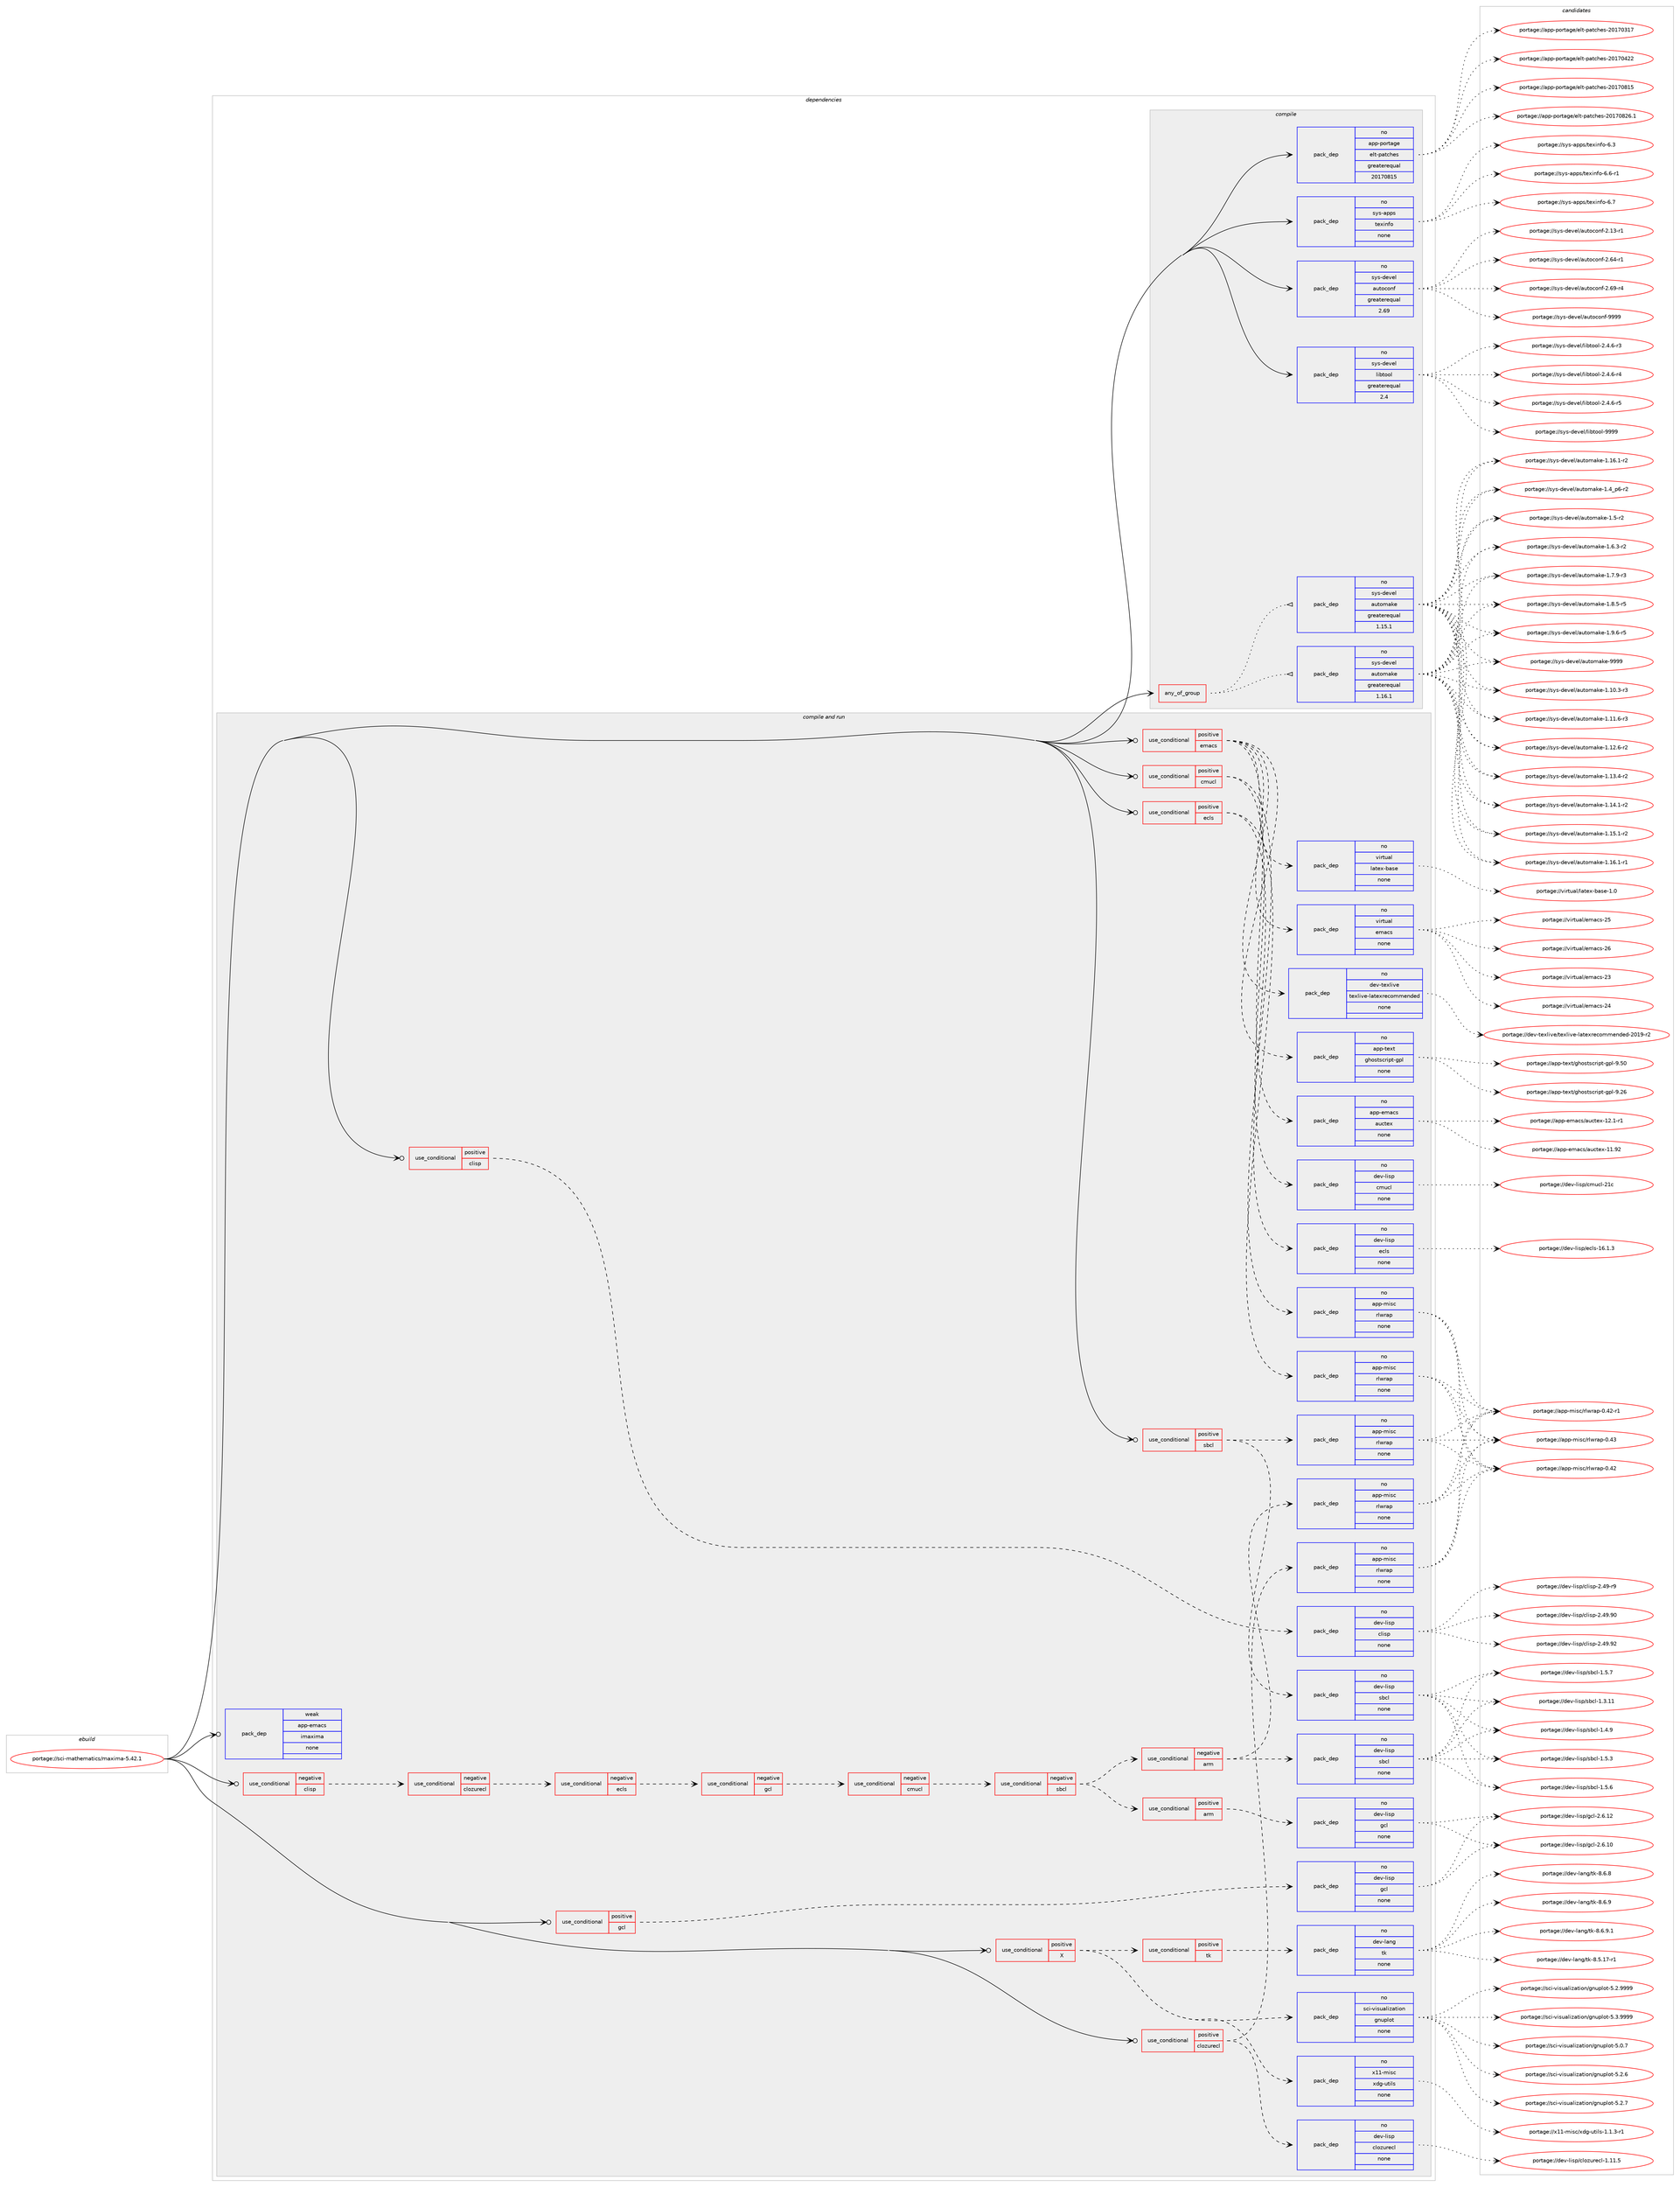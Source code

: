 digraph prolog {

# *************
# Graph options
# *************

newrank=true;
concentrate=true;
compound=true;
graph [rankdir=LR,fontname=Helvetica,fontsize=10,ranksep=1.5];#, ranksep=2.5, nodesep=0.2];
edge  [arrowhead=vee];
node  [fontname=Helvetica,fontsize=10];

# **********
# The ebuild
# **********

subgraph cluster_leftcol {
color=gray;
rank=same;
label=<<i>ebuild</i>>;
id [label="portage://sci-mathematics/maxima-5.42.1", color=red, width=4, href="../sci-mathematics/maxima-5.42.1.svg"];
}

# ****************
# The dependencies
# ****************

subgraph cluster_midcol {
color=gray;
label=<<i>dependencies</i>>;
subgraph cluster_compile {
fillcolor="#eeeeee";
style=filled;
label=<<i>compile</i>>;
subgraph any6502 {
dependency394385 [label=<<TABLE BORDER="0" CELLBORDER="1" CELLSPACING="0" CELLPADDING="4"><TR><TD CELLPADDING="10">any_of_group</TD></TR></TABLE>>, shape=none, color=red];subgraph pack290078 {
dependency394386 [label=<<TABLE BORDER="0" CELLBORDER="1" CELLSPACING="0" CELLPADDING="4" WIDTH="220"><TR><TD ROWSPAN="6" CELLPADDING="30">pack_dep</TD></TR><TR><TD WIDTH="110">no</TD></TR><TR><TD>sys-devel</TD></TR><TR><TD>automake</TD></TR><TR><TD>greaterequal</TD></TR><TR><TD>1.16.1</TD></TR></TABLE>>, shape=none, color=blue];
}
dependency394385:e -> dependency394386:w [weight=20,style="dotted",arrowhead="oinv"];
subgraph pack290079 {
dependency394387 [label=<<TABLE BORDER="0" CELLBORDER="1" CELLSPACING="0" CELLPADDING="4" WIDTH="220"><TR><TD ROWSPAN="6" CELLPADDING="30">pack_dep</TD></TR><TR><TD WIDTH="110">no</TD></TR><TR><TD>sys-devel</TD></TR><TR><TD>automake</TD></TR><TR><TD>greaterequal</TD></TR><TR><TD>1.15.1</TD></TR></TABLE>>, shape=none, color=blue];
}
dependency394385:e -> dependency394387:w [weight=20,style="dotted",arrowhead="oinv"];
}
id:e -> dependency394385:w [weight=20,style="solid",arrowhead="vee"];
subgraph pack290080 {
dependency394388 [label=<<TABLE BORDER="0" CELLBORDER="1" CELLSPACING="0" CELLPADDING="4" WIDTH="220"><TR><TD ROWSPAN="6" CELLPADDING="30">pack_dep</TD></TR><TR><TD WIDTH="110">no</TD></TR><TR><TD>app-portage</TD></TR><TR><TD>elt-patches</TD></TR><TR><TD>greaterequal</TD></TR><TR><TD>20170815</TD></TR></TABLE>>, shape=none, color=blue];
}
id:e -> dependency394388:w [weight=20,style="solid",arrowhead="vee"];
subgraph pack290081 {
dependency394389 [label=<<TABLE BORDER="0" CELLBORDER="1" CELLSPACING="0" CELLPADDING="4" WIDTH="220"><TR><TD ROWSPAN="6" CELLPADDING="30">pack_dep</TD></TR><TR><TD WIDTH="110">no</TD></TR><TR><TD>sys-apps</TD></TR><TR><TD>texinfo</TD></TR><TR><TD>none</TD></TR><TR><TD></TD></TR></TABLE>>, shape=none, color=blue];
}
id:e -> dependency394389:w [weight=20,style="solid",arrowhead="vee"];
subgraph pack290082 {
dependency394390 [label=<<TABLE BORDER="0" CELLBORDER="1" CELLSPACING="0" CELLPADDING="4" WIDTH="220"><TR><TD ROWSPAN="6" CELLPADDING="30">pack_dep</TD></TR><TR><TD WIDTH="110">no</TD></TR><TR><TD>sys-devel</TD></TR><TR><TD>autoconf</TD></TR><TR><TD>greaterequal</TD></TR><TR><TD>2.69</TD></TR></TABLE>>, shape=none, color=blue];
}
id:e -> dependency394390:w [weight=20,style="solid",arrowhead="vee"];
subgraph pack290083 {
dependency394391 [label=<<TABLE BORDER="0" CELLBORDER="1" CELLSPACING="0" CELLPADDING="4" WIDTH="220"><TR><TD ROWSPAN="6" CELLPADDING="30">pack_dep</TD></TR><TR><TD WIDTH="110">no</TD></TR><TR><TD>sys-devel</TD></TR><TR><TD>libtool</TD></TR><TR><TD>greaterequal</TD></TR><TR><TD>2.4</TD></TR></TABLE>>, shape=none, color=blue];
}
id:e -> dependency394391:w [weight=20,style="solid",arrowhead="vee"];
}
subgraph cluster_compileandrun {
fillcolor="#eeeeee";
style=filled;
label=<<i>compile and run</i>>;
subgraph cond97596 {
dependency394392 [label=<<TABLE BORDER="0" CELLBORDER="1" CELLSPACING="0" CELLPADDING="4"><TR><TD ROWSPAN="3" CELLPADDING="10">use_conditional</TD></TR><TR><TD>negative</TD></TR><TR><TD>clisp</TD></TR></TABLE>>, shape=none, color=red];
subgraph cond97597 {
dependency394393 [label=<<TABLE BORDER="0" CELLBORDER="1" CELLSPACING="0" CELLPADDING="4"><TR><TD ROWSPAN="3" CELLPADDING="10">use_conditional</TD></TR><TR><TD>negative</TD></TR><TR><TD>clozurecl</TD></TR></TABLE>>, shape=none, color=red];
subgraph cond97598 {
dependency394394 [label=<<TABLE BORDER="0" CELLBORDER="1" CELLSPACING="0" CELLPADDING="4"><TR><TD ROWSPAN="3" CELLPADDING="10">use_conditional</TD></TR><TR><TD>negative</TD></TR><TR><TD>ecls</TD></TR></TABLE>>, shape=none, color=red];
subgraph cond97599 {
dependency394395 [label=<<TABLE BORDER="0" CELLBORDER="1" CELLSPACING="0" CELLPADDING="4"><TR><TD ROWSPAN="3" CELLPADDING="10">use_conditional</TD></TR><TR><TD>negative</TD></TR><TR><TD>gcl</TD></TR></TABLE>>, shape=none, color=red];
subgraph cond97600 {
dependency394396 [label=<<TABLE BORDER="0" CELLBORDER="1" CELLSPACING="0" CELLPADDING="4"><TR><TD ROWSPAN="3" CELLPADDING="10">use_conditional</TD></TR><TR><TD>negative</TD></TR><TR><TD>cmucl</TD></TR></TABLE>>, shape=none, color=red];
subgraph cond97601 {
dependency394397 [label=<<TABLE BORDER="0" CELLBORDER="1" CELLSPACING="0" CELLPADDING="4"><TR><TD ROWSPAN="3" CELLPADDING="10">use_conditional</TD></TR><TR><TD>negative</TD></TR><TR><TD>sbcl</TD></TR></TABLE>>, shape=none, color=red];
subgraph cond97602 {
dependency394398 [label=<<TABLE BORDER="0" CELLBORDER="1" CELLSPACING="0" CELLPADDING="4"><TR><TD ROWSPAN="3" CELLPADDING="10">use_conditional</TD></TR><TR><TD>positive</TD></TR><TR><TD>arm</TD></TR></TABLE>>, shape=none, color=red];
subgraph pack290084 {
dependency394399 [label=<<TABLE BORDER="0" CELLBORDER="1" CELLSPACING="0" CELLPADDING="4" WIDTH="220"><TR><TD ROWSPAN="6" CELLPADDING="30">pack_dep</TD></TR><TR><TD WIDTH="110">no</TD></TR><TR><TD>dev-lisp</TD></TR><TR><TD>gcl</TD></TR><TR><TD>none</TD></TR><TR><TD></TD></TR></TABLE>>, shape=none, color=blue];
}
dependency394398:e -> dependency394399:w [weight=20,style="dashed",arrowhead="vee"];
}
dependency394397:e -> dependency394398:w [weight=20,style="dashed",arrowhead="vee"];
subgraph cond97603 {
dependency394400 [label=<<TABLE BORDER="0" CELLBORDER="1" CELLSPACING="0" CELLPADDING="4"><TR><TD ROWSPAN="3" CELLPADDING="10">use_conditional</TD></TR><TR><TD>negative</TD></TR><TR><TD>arm</TD></TR></TABLE>>, shape=none, color=red];
subgraph pack290085 {
dependency394401 [label=<<TABLE BORDER="0" CELLBORDER="1" CELLSPACING="0" CELLPADDING="4" WIDTH="220"><TR><TD ROWSPAN="6" CELLPADDING="30">pack_dep</TD></TR><TR><TD WIDTH="110">no</TD></TR><TR><TD>dev-lisp</TD></TR><TR><TD>sbcl</TD></TR><TR><TD>none</TD></TR><TR><TD></TD></TR></TABLE>>, shape=none, color=blue];
}
dependency394400:e -> dependency394401:w [weight=20,style="dashed",arrowhead="vee"];
subgraph pack290086 {
dependency394402 [label=<<TABLE BORDER="0" CELLBORDER="1" CELLSPACING="0" CELLPADDING="4" WIDTH="220"><TR><TD ROWSPAN="6" CELLPADDING="30">pack_dep</TD></TR><TR><TD WIDTH="110">no</TD></TR><TR><TD>app-misc</TD></TR><TR><TD>rlwrap</TD></TR><TR><TD>none</TD></TR><TR><TD></TD></TR></TABLE>>, shape=none, color=blue];
}
dependency394400:e -> dependency394402:w [weight=20,style="dashed",arrowhead="vee"];
}
dependency394397:e -> dependency394400:w [weight=20,style="dashed",arrowhead="vee"];
}
dependency394396:e -> dependency394397:w [weight=20,style="dashed",arrowhead="vee"];
}
dependency394395:e -> dependency394396:w [weight=20,style="dashed",arrowhead="vee"];
}
dependency394394:e -> dependency394395:w [weight=20,style="dashed",arrowhead="vee"];
}
dependency394393:e -> dependency394394:w [weight=20,style="dashed",arrowhead="vee"];
}
dependency394392:e -> dependency394393:w [weight=20,style="dashed",arrowhead="vee"];
}
id:e -> dependency394392:w [weight=20,style="solid",arrowhead="odotvee"];
subgraph cond97604 {
dependency394403 [label=<<TABLE BORDER="0" CELLBORDER="1" CELLSPACING="0" CELLPADDING="4"><TR><TD ROWSPAN="3" CELLPADDING="10">use_conditional</TD></TR><TR><TD>positive</TD></TR><TR><TD>X</TD></TR></TABLE>>, shape=none, color=red];
subgraph pack290087 {
dependency394404 [label=<<TABLE BORDER="0" CELLBORDER="1" CELLSPACING="0" CELLPADDING="4" WIDTH="220"><TR><TD ROWSPAN="6" CELLPADDING="30">pack_dep</TD></TR><TR><TD WIDTH="110">no</TD></TR><TR><TD>x11-misc</TD></TR><TR><TD>xdg-utils</TD></TR><TR><TD>none</TD></TR><TR><TD></TD></TR></TABLE>>, shape=none, color=blue];
}
dependency394403:e -> dependency394404:w [weight=20,style="dashed",arrowhead="vee"];
subgraph pack290088 {
dependency394405 [label=<<TABLE BORDER="0" CELLBORDER="1" CELLSPACING="0" CELLPADDING="4" WIDTH="220"><TR><TD ROWSPAN="6" CELLPADDING="30">pack_dep</TD></TR><TR><TD WIDTH="110">no</TD></TR><TR><TD>sci-visualization</TD></TR><TR><TD>gnuplot</TD></TR><TR><TD>none</TD></TR><TR><TD></TD></TR></TABLE>>, shape=none, color=blue];
}
dependency394403:e -> dependency394405:w [weight=20,style="dashed",arrowhead="vee"];
subgraph cond97605 {
dependency394406 [label=<<TABLE BORDER="0" CELLBORDER="1" CELLSPACING="0" CELLPADDING="4"><TR><TD ROWSPAN="3" CELLPADDING="10">use_conditional</TD></TR><TR><TD>positive</TD></TR><TR><TD>tk</TD></TR></TABLE>>, shape=none, color=red];
subgraph pack290089 {
dependency394407 [label=<<TABLE BORDER="0" CELLBORDER="1" CELLSPACING="0" CELLPADDING="4" WIDTH="220"><TR><TD ROWSPAN="6" CELLPADDING="30">pack_dep</TD></TR><TR><TD WIDTH="110">no</TD></TR><TR><TD>dev-lang</TD></TR><TR><TD>tk</TD></TR><TR><TD>none</TD></TR><TR><TD></TD></TR></TABLE>>, shape=none, color=blue];
}
dependency394406:e -> dependency394407:w [weight=20,style="dashed",arrowhead="vee"];
}
dependency394403:e -> dependency394406:w [weight=20,style="dashed",arrowhead="vee"];
}
id:e -> dependency394403:w [weight=20,style="solid",arrowhead="odotvee"];
subgraph cond97606 {
dependency394408 [label=<<TABLE BORDER="0" CELLBORDER="1" CELLSPACING="0" CELLPADDING="4"><TR><TD ROWSPAN="3" CELLPADDING="10">use_conditional</TD></TR><TR><TD>positive</TD></TR><TR><TD>clisp</TD></TR></TABLE>>, shape=none, color=red];
subgraph pack290090 {
dependency394409 [label=<<TABLE BORDER="0" CELLBORDER="1" CELLSPACING="0" CELLPADDING="4" WIDTH="220"><TR><TD ROWSPAN="6" CELLPADDING="30">pack_dep</TD></TR><TR><TD WIDTH="110">no</TD></TR><TR><TD>dev-lisp</TD></TR><TR><TD>clisp</TD></TR><TR><TD>none</TD></TR><TR><TD></TD></TR></TABLE>>, shape=none, color=blue];
}
dependency394408:e -> dependency394409:w [weight=20,style="dashed",arrowhead="vee"];
}
id:e -> dependency394408:w [weight=20,style="solid",arrowhead="odotvee"];
subgraph cond97607 {
dependency394410 [label=<<TABLE BORDER="0" CELLBORDER="1" CELLSPACING="0" CELLPADDING="4"><TR><TD ROWSPAN="3" CELLPADDING="10">use_conditional</TD></TR><TR><TD>positive</TD></TR><TR><TD>clozurecl</TD></TR></TABLE>>, shape=none, color=red];
subgraph pack290091 {
dependency394411 [label=<<TABLE BORDER="0" CELLBORDER="1" CELLSPACING="0" CELLPADDING="4" WIDTH="220"><TR><TD ROWSPAN="6" CELLPADDING="30">pack_dep</TD></TR><TR><TD WIDTH="110">no</TD></TR><TR><TD>dev-lisp</TD></TR><TR><TD>clozurecl</TD></TR><TR><TD>none</TD></TR><TR><TD></TD></TR></TABLE>>, shape=none, color=blue];
}
dependency394410:e -> dependency394411:w [weight=20,style="dashed",arrowhead="vee"];
subgraph pack290092 {
dependency394412 [label=<<TABLE BORDER="0" CELLBORDER="1" CELLSPACING="0" CELLPADDING="4" WIDTH="220"><TR><TD ROWSPAN="6" CELLPADDING="30">pack_dep</TD></TR><TR><TD WIDTH="110">no</TD></TR><TR><TD>app-misc</TD></TR><TR><TD>rlwrap</TD></TR><TR><TD>none</TD></TR><TR><TD></TD></TR></TABLE>>, shape=none, color=blue];
}
dependency394410:e -> dependency394412:w [weight=20,style="dashed",arrowhead="vee"];
}
id:e -> dependency394410:w [weight=20,style="solid",arrowhead="odotvee"];
subgraph cond97608 {
dependency394413 [label=<<TABLE BORDER="0" CELLBORDER="1" CELLSPACING="0" CELLPADDING="4"><TR><TD ROWSPAN="3" CELLPADDING="10">use_conditional</TD></TR><TR><TD>positive</TD></TR><TR><TD>cmucl</TD></TR></TABLE>>, shape=none, color=red];
subgraph pack290093 {
dependency394414 [label=<<TABLE BORDER="0" CELLBORDER="1" CELLSPACING="0" CELLPADDING="4" WIDTH="220"><TR><TD ROWSPAN="6" CELLPADDING="30">pack_dep</TD></TR><TR><TD WIDTH="110">no</TD></TR><TR><TD>dev-lisp</TD></TR><TR><TD>cmucl</TD></TR><TR><TD>none</TD></TR><TR><TD></TD></TR></TABLE>>, shape=none, color=blue];
}
dependency394413:e -> dependency394414:w [weight=20,style="dashed",arrowhead="vee"];
subgraph pack290094 {
dependency394415 [label=<<TABLE BORDER="0" CELLBORDER="1" CELLSPACING="0" CELLPADDING="4" WIDTH="220"><TR><TD ROWSPAN="6" CELLPADDING="30">pack_dep</TD></TR><TR><TD WIDTH="110">no</TD></TR><TR><TD>app-misc</TD></TR><TR><TD>rlwrap</TD></TR><TR><TD>none</TD></TR><TR><TD></TD></TR></TABLE>>, shape=none, color=blue];
}
dependency394413:e -> dependency394415:w [weight=20,style="dashed",arrowhead="vee"];
}
id:e -> dependency394413:w [weight=20,style="solid",arrowhead="odotvee"];
subgraph cond97609 {
dependency394416 [label=<<TABLE BORDER="0" CELLBORDER="1" CELLSPACING="0" CELLPADDING="4"><TR><TD ROWSPAN="3" CELLPADDING="10">use_conditional</TD></TR><TR><TD>positive</TD></TR><TR><TD>ecls</TD></TR></TABLE>>, shape=none, color=red];
subgraph pack290095 {
dependency394417 [label=<<TABLE BORDER="0" CELLBORDER="1" CELLSPACING="0" CELLPADDING="4" WIDTH="220"><TR><TD ROWSPAN="6" CELLPADDING="30">pack_dep</TD></TR><TR><TD WIDTH="110">no</TD></TR><TR><TD>dev-lisp</TD></TR><TR><TD>ecls</TD></TR><TR><TD>none</TD></TR><TR><TD></TD></TR></TABLE>>, shape=none, color=blue];
}
dependency394416:e -> dependency394417:w [weight=20,style="dashed",arrowhead="vee"];
subgraph pack290096 {
dependency394418 [label=<<TABLE BORDER="0" CELLBORDER="1" CELLSPACING="0" CELLPADDING="4" WIDTH="220"><TR><TD ROWSPAN="6" CELLPADDING="30">pack_dep</TD></TR><TR><TD WIDTH="110">no</TD></TR><TR><TD>app-misc</TD></TR><TR><TD>rlwrap</TD></TR><TR><TD>none</TD></TR><TR><TD></TD></TR></TABLE>>, shape=none, color=blue];
}
dependency394416:e -> dependency394418:w [weight=20,style="dashed",arrowhead="vee"];
}
id:e -> dependency394416:w [weight=20,style="solid",arrowhead="odotvee"];
subgraph cond97610 {
dependency394419 [label=<<TABLE BORDER="0" CELLBORDER="1" CELLSPACING="0" CELLPADDING="4"><TR><TD ROWSPAN="3" CELLPADDING="10">use_conditional</TD></TR><TR><TD>positive</TD></TR><TR><TD>emacs</TD></TR></TABLE>>, shape=none, color=red];
subgraph pack290097 {
dependency394420 [label=<<TABLE BORDER="0" CELLBORDER="1" CELLSPACING="0" CELLPADDING="4" WIDTH="220"><TR><TD ROWSPAN="6" CELLPADDING="30">pack_dep</TD></TR><TR><TD WIDTH="110">no</TD></TR><TR><TD>virtual</TD></TR><TR><TD>emacs</TD></TR><TR><TD>none</TD></TR><TR><TD></TD></TR></TABLE>>, shape=none, color=blue];
}
dependency394419:e -> dependency394420:w [weight=20,style="dashed",arrowhead="vee"];
subgraph pack290098 {
dependency394421 [label=<<TABLE BORDER="0" CELLBORDER="1" CELLSPACING="0" CELLPADDING="4" WIDTH="220"><TR><TD ROWSPAN="6" CELLPADDING="30">pack_dep</TD></TR><TR><TD WIDTH="110">no</TD></TR><TR><TD>virtual</TD></TR><TR><TD>latex-base</TD></TR><TR><TD>none</TD></TR><TR><TD></TD></TR></TABLE>>, shape=none, color=blue];
}
dependency394419:e -> dependency394421:w [weight=20,style="dashed",arrowhead="vee"];
subgraph pack290099 {
dependency394422 [label=<<TABLE BORDER="0" CELLBORDER="1" CELLSPACING="0" CELLPADDING="4" WIDTH="220"><TR><TD ROWSPAN="6" CELLPADDING="30">pack_dep</TD></TR><TR><TD WIDTH="110">no</TD></TR><TR><TD>app-emacs</TD></TR><TR><TD>auctex</TD></TR><TR><TD>none</TD></TR><TR><TD></TD></TR></TABLE>>, shape=none, color=blue];
}
dependency394419:e -> dependency394422:w [weight=20,style="dashed",arrowhead="vee"];
subgraph pack290100 {
dependency394423 [label=<<TABLE BORDER="0" CELLBORDER="1" CELLSPACING="0" CELLPADDING="4" WIDTH="220"><TR><TD ROWSPAN="6" CELLPADDING="30">pack_dep</TD></TR><TR><TD WIDTH="110">no</TD></TR><TR><TD>app-text</TD></TR><TR><TD>ghostscript-gpl</TD></TR><TR><TD>none</TD></TR><TR><TD></TD></TR></TABLE>>, shape=none, color=blue];
}
dependency394419:e -> dependency394423:w [weight=20,style="dashed",arrowhead="vee"];
subgraph pack290101 {
dependency394424 [label=<<TABLE BORDER="0" CELLBORDER="1" CELLSPACING="0" CELLPADDING="4" WIDTH="220"><TR><TD ROWSPAN="6" CELLPADDING="30">pack_dep</TD></TR><TR><TD WIDTH="110">no</TD></TR><TR><TD>dev-texlive</TD></TR><TR><TD>texlive-latexrecommended</TD></TR><TR><TD>none</TD></TR><TR><TD></TD></TR></TABLE>>, shape=none, color=blue];
}
dependency394419:e -> dependency394424:w [weight=20,style="dashed",arrowhead="vee"];
}
id:e -> dependency394419:w [weight=20,style="solid",arrowhead="odotvee"];
subgraph cond97611 {
dependency394425 [label=<<TABLE BORDER="0" CELLBORDER="1" CELLSPACING="0" CELLPADDING="4"><TR><TD ROWSPAN="3" CELLPADDING="10">use_conditional</TD></TR><TR><TD>positive</TD></TR><TR><TD>gcl</TD></TR></TABLE>>, shape=none, color=red];
subgraph pack290102 {
dependency394426 [label=<<TABLE BORDER="0" CELLBORDER="1" CELLSPACING="0" CELLPADDING="4" WIDTH="220"><TR><TD ROWSPAN="6" CELLPADDING="30">pack_dep</TD></TR><TR><TD WIDTH="110">no</TD></TR><TR><TD>dev-lisp</TD></TR><TR><TD>gcl</TD></TR><TR><TD>none</TD></TR><TR><TD></TD></TR></TABLE>>, shape=none, color=blue];
}
dependency394425:e -> dependency394426:w [weight=20,style="dashed",arrowhead="vee"];
}
id:e -> dependency394425:w [weight=20,style="solid",arrowhead="odotvee"];
subgraph cond97612 {
dependency394427 [label=<<TABLE BORDER="0" CELLBORDER="1" CELLSPACING="0" CELLPADDING="4"><TR><TD ROWSPAN="3" CELLPADDING="10">use_conditional</TD></TR><TR><TD>positive</TD></TR><TR><TD>sbcl</TD></TR></TABLE>>, shape=none, color=red];
subgraph pack290103 {
dependency394428 [label=<<TABLE BORDER="0" CELLBORDER="1" CELLSPACING="0" CELLPADDING="4" WIDTH="220"><TR><TD ROWSPAN="6" CELLPADDING="30">pack_dep</TD></TR><TR><TD WIDTH="110">no</TD></TR><TR><TD>dev-lisp</TD></TR><TR><TD>sbcl</TD></TR><TR><TD>none</TD></TR><TR><TD></TD></TR></TABLE>>, shape=none, color=blue];
}
dependency394427:e -> dependency394428:w [weight=20,style="dashed",arrowhead="vee"];
subgraph pack290104 {
dependency394429 [label=<<TABLE BORDER="0" CELLBORDER="1" CELLSPACING="0" CELLPADDING="4" WIDTH="220"><TR><TD ROWSPAN="6" CELLPADDING="30">pack_dep</TD></TR><TR><TD WIDTH="110">no</TD></TR><TR><TD>app-misc</TD></TR><TR><TD>rlwrap</TD></TR><TR><TD>none</TD></TR><TR><TD></TD></TR></TABLE>>, shape=none, color=blue];
}
dependency394427:e -> dependency394429:w [weight=20,style="dashed",arrowhead="vee"];
}
id:e -> dependency394427:w [weight=20,style="solid",arrowhead="odotvee"];
subgraph pack290105 {
dependency394430 [label=<<TABLE BORDER="0" CELLBORDER="1" CELLSPACING="0" CELLPADDING="4" WIDTH="220"><TR><TD ROWSPAN="6" CELLPADDING="30">pack_dep</TD></TR><TR><TD WIDTH="110">weak</TD></TR><TR><TD>app-emacs</TD></TR><TR><TD>imaxima</TD></TR><TR><TD>none</TD></TR><TR><TD></TD></TR></TABLE>>, shape=none, color=blue];
}
id:e -> dependency394430:w [weight=20,style="solid",arrowhead="odotvee"];
}
subgraph cluster_run {
fillcolor="#eeeeee";
style=filled;
label=<<i>run</i>>;
}
}

# **************
# The candidates
# **************

subgraph cluster_choices {
rank=same;
color=gray;
label=<<i>candidates</i>>;

subgraph choice290078 {
color=black;
nodesep=1;
choiceportage11512111545100101118101108479711711611110997107101454946494846514511451 [label="portage://sys-devel/automake-1.10.3-r3", color=red, width=4,href="../sys-devel/automake-1.10.3-r3.svg"];
choiceportage11512111545100101118101108479711711611110997107101454946494946544511451 [label="portage://sys-devel/automake-1.11.6-r3", color=red, width=4,href="../sys-devel/automake-1.11.6-r3.svg"];
choiceportage11512111545100101118101108479711711611110997107101454946495046544511450 [label="portage://sys-devel/automake-1.12.6-r2", color=red, width=4,href="../sys-devel/automake-1.12.6-r2.svg"];
choiceportage11512111545100101118101108479711711611110997107101454946495146524511450 [label="portage://sys-devel/automake-1.13.4-r2", color=red, width=4,href="../sys-devel/automake-1.13.4-r2.svg"];
choiceportage11512111545100101118101108479711711611110997107101454946495246494511450 [label="portage://sys-devel/automake-1.14.1-r2", color=red, width=4,href="../sys-devel/automake-1.14.1-r2.svg"];
choiceportage11512111545100101118101108479711711611110997107101454946495346494511450 [label="portage://sys-devel/automake-1.15.1-r2", color=red, width=4,href="../sys-devel/automake-1.15.1-r2.svg"];
choiceportage11512111545100101118101108479711711611110997107101454946495446494511449 [label="portage://sys-devel/automake-1.16.1-r1", color=red, width=4,href="../sys-devel/automake-1.16.1-r1.svg"];
choiceportage11512111545100101118101108479711711611110997107101454946495446494511450 [label="portage://sys-devel/automake-1.16.1-r2", color=red, width=4,href="../sys-devel/automake-1.16.1-r2.svg"];
choiceportage115121115451001011181011084797117116111109971071014549465295112544511450 [label="portage://sys-devel/automake-1.4_p6-r2", color=red, width=4,href="../sys-devel/automake-1.4_p6-r2.svg"];
choiceportage11512111545100101118101108479711711611110997107101454946534511450 [label="portage://sys-devel/automake-1.5-r2", color=red, width=4,href="../sys-devel/automake-1.5-r2.svg"];
choiceportage115121115451001011181011084797117116111109971071014549465446514511450 [label="portage://sys-devel/automake-1.6.3-r2", color=red, width=4,href="../sys-devel/automake-1.6.3-r2.svg"];
choiceportage115121115451001011181011084797117116111109971071014549465546574511451 [label="portage://sys-devel/automake-1.7.9-r3", color=red, width=4,href="../sys-devel/automake-1.7.9-r3.svg"];
choiceportage115121115451001011181011084797117116111109971071014549465646534511453 [label="portage://sys-devel/automake-1.8.5-r5", color=red, width=4,href="../sys-devel/automake-1.8.5-r5.svg"];
choiceportage115121115451001011181011084797117116111109971071014549465746544511453 [label="portage://sys-devel/automake-1.9.6-r5", color=red, width=4,href="../sys-devel/automake-1.9.6-r5.svg"];
choiceportage115121115451001011181011084797117116111109971071014557575757 [label="portage://sys-devel/automake-9999", color=red, width=4,href="../sys-devel/automake-9999.svg"];
dependency394386:e -> choiceportage11512111545100101118101108479711711611110997107101454946494846514511451:w [style=dotted,weight="100"];
dependency394386:e -> choiceportage11512111545100101118101108479711711611110997107101454946494946544511451:w [style=dotted,weight="100"];
dependency394386:e -> choiceportage11512111545100101118101108479711711611110997107101454946495046544511450:w [style=dotted,weight="100"];
dependency394386:e -> choiceportage11512111545100101118101108479711711611110997107101454946495146524511450:w [style=dotted,weight="100"];
dependency394386:e -> choiceportage11512111545100101118101108479711711611110997107101454946495246494511450:w [style=dotted,weight="100"];
dependency394386:e -> choiceportage11512111545100101118101108479711711611110997107101454946495346494511450:w [style=dotted,weight="100"];
dependency394386:e -> choiceportage11512111545100101118101108479711711611110997107101454946495446494511449:w [style=dotted,weight="100"];
dependency394386:e -> choiceportage11512111545100101118101108479711711611110997107101454946495446494511450:w [style=dotted,weight="100"];
dependency394386:e -> choiceportage115121115451001011181011084797117116111109971071014549465295112544511450:w [style=dotted,weight="100"];
dependency394386:e -> choiceportage11512111545100101118101108479711711611110997107101454946534511450:w [style=dotted,weight="100"];
dependency394386:e -> choiceportage115121115451001011181011084797117116111109971071014549465446514511450:w [style=dotted,weight="100"];
dependency394386:e -> choiceportage115121115451001011181011084797117116111109971071014549465546574511451:w [style=dotted,weight="100"];
dependency394386:e -> choiceportage115121115451001011181011084797117116111109971071014549465646534511453:w [style=dotted,weight="100"];
dependency394386:e -> choiceportage115121115451001011181011084797117116111109971071014549465746544511453:w [style=dotted,weight="100"];
dependency394386:e -> choiceportage115121115451001011181011084797117116111109971071014557575757:w [style=dotted,weight="100"];
}
subgraph choice290079 {
color=black;
nodesep=1;
choiceportage11512111545100101118101108479711711611110997107101454946494846514511451 [label="portage://sys-devel/automake-1.10.3-r3", color=red, width=4,href="../sys-devel/automake-1.10.3-r3.svg"];
choiceportage11512111545100101118101108479711711611110997107101454946494946544511451 [label="portage://sys-devel/automake-1.11.6-r3", color=red, width=4,href="../sys-devel/automake-1.11.6-r3.svg"];
choiceportage11512111545100101118101108479711711611110997107101454946495046544511450 [label="portage://sys-devel/automake-1.12.6-r2", color=red, width=4,href="../sys-devel/automake-1.12.6-r2.svg"];
choiceportage11512111545100101118101108479711711611110997107101454946495146524511450 [label="portage://sys-devel/automake-1.13.4-r2", color=red, width=4,href="../sys-devel/automake-1.13.4-r2.svg"];
choiceportage11512111545100101118101108479711711611110997107101454946495246494511450 [label="portage://sys-devel/automake-1.14.1-r2", color=red, width=4,href="../sys-devel/automake-1.14.1-r2.svg"];
choiceportage11512111545100101118101108479711711611110997107101454946495346494511450 [label="portage://sys-devel/automake-1.15.1-r2", color=red, width=4,href="../sys-devel/automake-1.15.1-r2.svg"];
choiceportage11512111545100101118101108479711711611110997107101454946495446494511449 [label="portage://sys-devel/automake-1.16.1-r1", color=red, width=4,href="../sys-devel/automake-1.16.1-r1.svg"];
choiceportage11512111545100101118101108479711711611110997107101454946495446494511450 [label="portage://sys-devel/automake-1.16.1-r2", color=red, width=4,href="../sys-devel/automake-1.16.1-r2.svg"];
choiceportage115121115451001011181011084797117116111109971071014549465295112544511450 [label="portage://sys-devel/automake-1.4_p6-r2", color=red, width=4,href="../sys-devel/automake-1.4_p6-r2.svg"];
choiceportage11512111545100101118101108479711711611110997107101454946534511450 [label="portage://sys-devel/automake-1.5-r2", color=red, width=4,href="../sys-devel/automake-1.5-r2.svg"];
choiceportage115121115451001011181011084797117116111109971071014549465446514511450 [label="portage://sys-devel/automake-1.6.3-r2", color=red, width=4,href="../sys-devel/automake-1.6.3-r2.svg"];
choiceportage115121115451001011181011084797117116111109971071014549465546574511451 [label="portage://sys-devel/automake-1.7.9-r3", color=red, width=4,href="../sys-devel/automake-1.7.9-r3.svg"];
choiceportage115121115451001011181011084797117116111109971071014549465646534511453 [label="portage://sys-devel/automake-1.8.5-r5", color=red, width=4,href="../sys-devel/automake-1.8.5-r5.svg"];
choiceportage115121115451001011181011084797117116111109971071014549465746544511453 [label="portage://sys-devel/automake-1.9.6-r5", color=red, width=4,href="../sys-devel/automake-1.9.6-r5.svg"];
choiceportage115121115451001011181011084797117116111109971071014557575757 [label="portage://sys-devel/automake-9999", color=red, width=4,href="../sys-devel/automake-9999.svg"];
dependency394387:e -> choiceportage11512111545100101118101108479711711611110997107101454946494846514511451:w [style=dotted,weight="100"];
dependency394387:e -> choiceportage11512111545100101118101108479711711611110997107101454946494946544511451:w [style=dotted,weight="100"];
dependency394387:e -> choiceportage11512111545100101118101108479711711611110997107101454946495046544511450:w [style=dotted,weight="100"];
dependency394387:e -> choiceportage11512111545100101118101108479711711611110997107101454946495146524511450:w [style=dotted,weight="100"];
dependency394387:e -> choiceportage11512111545100101118101108479711711611110997107101454946495246494511450:w [style=dotted,weight="100"];
dependency394387:e -> choiceportage11512111545100101118101108479711711611110997107101454946495346494511450:w [style=dotted,weight="100"];
dependency394387:e -> choiceportage11512111545100101118101108479711711611110997107101454946495446494511449:w [style=dotted,weight="100"];
dependency394387:e -> choiceportage11512111545100101118101108479711711611110997107101454946495446494511450:w [style=dotted,weight="100"];
dependency394387:e -> choiceportage115121115451001011181011084797117116111109971071014549465295112544511450:w [style=dotted,weight="100"];
dependency394387:e -> choiceportage11512111545100101118101108479711711611110997107101454946534511450:w [style=dotted,weight="100"];
dependency394387:e -> choiceportage115121115451001011181011084797117116111109971071014549465446514511450:w [style=dotted,weight="100"];
dependency394387:e -> choiceportage115121115451001011181011084797117116111109971071014549465546574511451:w [style=dotted,weight="100"];
dependency394387:e -> choiceportage115121115451001011181011084797117116111109971071014549465646534511453:w [style=dotted,weight="100"];
dependency394387:e -> choiceportage115121115451001011181011084797117116111109971071014549465746544511453:w [style=dotted,weight="100"];
dependency394387:e -> choiceportage115121115451001011181011084797117116111109971071014557575757:w [style=dotted,weight="100"];
}
subgraph choice290080 {
color=black;
nodesep=1;
choiceportage97112112451121111141169710310147101108116451129711699104101115455048495548514955 [label="portage://app-portage/elt-patches-20170317", color=red, width=4,href="../app-portage/elt-patches-20170317.svg"];
choiceportage97112112451121111141169710310147101108116451129711699104101115455048495548525050 [label="portage://app-portage/elt-patches-20170422", color=red, width=4,href="../app-portage/elt-patches-20170422.svg"];
choiceportage97112112451121111141169710310147101108116451129711699104101115455048495548564953 [label="portage://app-portage/elt-patches-20170815", color=red, width=4,href="../app-portage/elt-patches-20170815.svg"];
choiceportage971121124511211111411697103101471011081164511297116991041011154550484955485650544649 [label="portage://app-portage/elt-patches-20170826.1", color=red, width=4,href="../app-portage/elt-patches-20170826.1.svg"];
dependency394388:e -> choiceportage97112112451121111141169710310147101108116451129711699104101115455048495548514955:w [style=dotted,weight="100"];
dependency394388:e -> choiceportage97112112451121111141169710310147101108116451129711699104101115455048495548525050:w [style=dotted,weight="100"];
dependency394388:e -> choiceportage97112112451121111141169710310147101108116451129711699104101115455048495548564953:w [style=dotted,weight="100"];
dependency394388:e -> choiceportage971121124511211111411697103101471011081164511297116991041011154550484955485650544649:w [style=dotted,weight="100"];
}
subgraph choice290081 {
color=black;
nodesep=1;
choiceportage11512111545971121121154711610112010511010211145544651 [label="portage://sys-apps/texinfo-6.3", color=red, width=4,href="../sys-apps/texinfo-6.3.svg"];
choiceportage115121115459711211211547116101120105110102111455446544511449 [label="portage://sys-apps/texinfo-6.6-r1", color=red, width=4,href="../sys-apps/texinfo-6.6-r1.svg"];
choiceportage11512111545971121121154711610112010511010211145544655 [label="portage://sys-apps/texinfo-6.7", color=red, width=4,href="../sys-apps/texinfo-6.7.svg"];
dependency394389:e -> choiceportage11512111545971121121154711610112010511010211145544651:w [style=dotted,weight="100"];
dependency394389:e -> choiceportage115121115459711211211547116101120105110102111455446544511449:w [style=dotted,weight="100"];
dependency394389:e -> choiceportage11512111545971121121154711610112010511010211145544655:w [style=dotted,weight="100"];
}
subgraph choice290082 {
color=black;
nodesep=1;
choiceportage1151211154510010111810110847971171161119911111010245504649514511449 [label="portage://sys-devel/autoconf-2.13-r1", color=red, width=4,href="../sys-devel/autoconf-2.13-r1.svg"];
choiceportage1151211154510010111810110847971171161119911111010245504654524511449 [label="portage://sys-devel/autoconf-2.64-r1", color=red, width=4,href="../sys-devel/autoconf-2.64-r1.svg"];
choiceportage1151211154510010111810110847971171161119911111010245504654574511452 [label="portage://sys-devel/autoconf-2.69-r4", color=red, width=4,href="../sys-devel/autoconf-2.69-r4.svg"];
choiceportage115121115451001011181011084797117116111991111101024557575757 [label="portage://sys-devel/autoconf-9999", color=red, width=4,href="../sys-devel/autoconf-9999.svg"];
dependency394390:e -> choiceportage1151211154510010111810110847971171161119911111010245504649514511449:w [style=dotted,weight="100"];
dependency394390:e -> choiceportage1151211154510010111810110847971171161119911111010245504654524511449:w [style=dotted,weight="100"];
dependency394390:e -> choiceportage1151211154510010111810110847971171161119911111010245504654574511452:w [style=dotted,weight="100"];
dependency394390:e -> choiceportage115121115451001011181011084797117116111991111101024557575757:w [style=dotted,weight="100"];
}
subgraph choice290083 {
color=black;
nodesep=1;
choiceportage1151211154510010111810110847108105981161111111084550465246544511451 [label="portage://sys-devel/libtool-2.4.6-r3", color=red, width=4,href="../sys-devel/libtool-2.4.6-r3.svg"];
choiceportage1151211154510010111810110847108105981161111111084550465246544511452 [label="portage://sys-devel/libtool-2.4.6-r4", color=red, width=4,href="../sys-devel/libtool-2.4.6-r4.svg"];
choiceportage1151211154510010111810110847108105981161111111084550465246544511453 [label="portage://sys-devel/libtool-2.4.6-r5", color=red, width=4,href="../sys-devel/libtool-2.4.6-r5.svg"];
choiceportage1151211154510010111810110847108105981161111111084557575757 [label="portage://sys-devel/libtool-9999", color=red, width=4,href="../sys-devel/libtool-9999.svg"];
dependency394391:e -> choiceportage1151211154510010111810110847108105981161111111084550465246544511451:w [style=dotted,weight="100"];
dependency394391:e -> choiceportage1151211154510010111810110847108105981161111111084550465246544511452:w [style=dotted,weight="100"];
dependency394391:e -> choiceportage1151211154510010111810110847108105981161111111084550465246544511453:w [style=dotted,weight="100"];
dependency394391:e -> choiceportage1151211154510010111810110847108105981161111111084557575757:w [style=dotted,weight="100"];
}
subgraph choice290084 {
color=black;
nodesep=1;
choiceportage10010111845108105115112471039910845504654464948 [label="portage://dev-lisp/gcl-2.6.10", color=red, width=4,href="../dev-lisp/gcl-2.6.10.svg"];
choiceportage10010111845108105115112471039910845504654464950 [label="portage://dev-lisp/gcl-2.6.12", color=red, width=4,href="../dev-lisp/gcl-2.6.12.svg"];
dependency394399:e -> choiceportage10010111845108105115112471039910845504654464948:w [style=dotted,weight="100"];
dependency394399:e -> choiceportage10010111845108105115112471039910845504654464950:w [style=dotted,weight="100"];
}
subgraph choice290085 {
color=black;
nodesep=1;
choiceportage1001011184510810511511247115989910845494651464949 [label="portage://dev-lisp/sbcl-1.3.11", color=red, width=4,href="../dev-lisp/sbcl-1.3.11.svg"];
choiceportage10010111845108105115112471159899108454946524657 [label="portage://dev-lisp/sbcl-1.4.9", color=red, width=4,href="../dev-lisp/sbcl-1.4.9.svg"];
choiceportage10010111845108105115112471159899108454946534651 [label="portage://dev-lisp/sbcl-1.5.3", color=red, width=4,href="../dev-lisp/sbcl-1.5.3.svg"];
choiceportage10010111845108105115112471159899108454946534654 [label="portage://dev-lisp/sbcl-1.5.6", color=red, width=4,href="../dev-lisp/sbcl-1.5.6.svg"];
choiceportage10010111845108105115112471159899108454946534655 [label="portage://dev-lisp/sbcl-1.5.7", color=red, width=4,href="../dev-lisp/sbcl-1.5.7.svg"];
dependency394401:e -> choiceportage1001011184510810511511247115989910845494651464949:w [style=dotted,weight="100"];
dependency394401:e -> choiceportage10010111845108105115112471159899108454946524657:w [style=dotted,weight="100"];
dependency394401:e -> choiceportage10010111845108105115112471159899108454946534651:w [style=dotted,weight="100"];
dependency394401:e -> choiceportage10010111845108105115112471159899108454946534654:w [style=dotted,weight="100"];
dependency394401:e -> choiceportage10010111845108105115112471159899108454946534655:w [style=dotted,weight="100"];
}
subgraph choice290086 {
color=black;
nodesep=1;
choiceportage97112112451091051159947114108119114971124548465250 [label="portage://app-misc/rlwrap-0.42", color=red, width=4,href="../app-misc/rlwrap-0.42.svg"];
choiceportage971121124510910511599471141081191149711245484652504511449 [label="portage://app-misc/rlwrap-0.42-r1", color=red, width=4,href="../app-misc/rlwrap-0.42-r1.svg"];
choiceportage97112112451091051159947114108119114971124548465251 [label="portage://app-misc/rlwrap-0.43", color=red, width=4,href="../app-misc/rlwrap-0.43.svg"];
dependency394402:e -> choiceportage97112112451091051159947114108119114971124548465250:w [style=dotted,weight="100"];
dependency394402:e -> choiceportage971121124510910511599471141081191149711245484652504511449:w [style=dotted,weight="100"];
dependency394402:e -> choiceportage97112112451091051159947114108119114971124548465251:w [style=dotted,weight="100"];
}
subgraph choice290087 {
color=black;
nodesep=1;
choiceportage1204949451091051159947120100103451171161051081154549464946514511449 [label="portage://x11-misc/xdg-utils-1.1.3-r1", color=red, width=4,href="../x11-misc/xdg-utils-1.1.3-r1.svg"];
dependency394404:e -> choiceportage1204949451091051159947120100103451171161051081154549464946514511449:w [style=dotted,weight="100"];
}
subgraph choice290088 {
color=black;
nodesep=1;
choiceportage1159910545118105115117971081051229711610511111047103110117112108111116455346484655 [label="portage://sci-visualization/gnuplot-5.0.7", color=red, width=4,href="../sci-visualization/gnuplot-5.0.7.svg"];
choiceportage1159910545118105115117971081051229711610511111047103110117112108111116455346504654 [label="portage://sci-visualization/gnuplot-5.2.6", color=red, width=4,href="../sci-visualization/gnuplot-5.2.6.svg"];
choiceportage1159910545118105115117971081051229711610511111047103110117112108111116455346504655 [label="portage://sci-visualization/gnuplot-5.2.7", color=red, width=4,href="../sci-visualization/gnuplot-5.2.7.svg"];
choiceportage1159910545118105115117971081051229711610511111047103110117112108111116455346504657575757 [label="portage://sci-visualization/gnuplot-5.2.9999", color=red, width=4,href="../sci-visualization/gnuplot-5.2.9999.svg"];
choiceportage1159910545118105115117971081051229711610511111047103110117112108111116455346514657575757 [label="portage://sci-visualization/gnuplot-5.3.9999", color=red, width=4,href="../sci-visualization/gnuplot-5.3.9999.svg"];
dependency394405:e -> choiceportage1159910545118105115117971081051229711610511111047103110117112108111116455346484655:w [style=dotted,weight="100"];
dependency394405:e -> choiceportage1159910545118105115117971081051229711610511111047103110117112108111116455346504654:w [style=dotted,weight="100"];
dependency394405:e -> choiceportage1159910545118105115117971081051229711610511111047103110117112108111116455346504655:w [style=dotted,weight="100"];
dependency394405:e -> choiceportage1159910545118105115117971081051229711610511111047103110117112108111116455346504657575757:w [style=dotted,weight="100"];
dependency394405:e -> choiceportage1159910545118105115117971081051229711610511111047103110117112108111116455346514657575757:w [style=dotted,weight="100"];
}
subgraph choice290089 {
color=black;
nodesep=1;
choiceportage100101118451089711010347116107455646534649554511449 [label="portage://dev-lang/tk-8.5.17-r1", color=red, width=4,href="../dev-lang/tk-8.5.17-r1.svg"];
choiceportage100101118451089711010347116107455646544656 [label="portage://dev-lang/tk-8.6.8", color=red, width=4,href="../dev-lang/tk-8.6.8.svg"];
choiceportage100101118451089711010347116107455646544657 [label="portage://dev-lang/tk-8.6.9", color=red, width=4,href="../dev-lang/tk-8.6.9.svg"];
choiceportage1001011184510897110103471161074556465446574649 [label="portage://dev-lang/tk-8.6.9.1", color=red, width=4,href="../dev-lang/tk-8.6.9.1.svg"];
dependency394407:e -> choiceportage100101118451089711010347116107455646534649554511449:w [style=dotted,weight="100"];
dependency394407:e -> choiceportage100101118451089711010347116107455646544656:w [style=dotted,weight="100"];
dependency394407:e -> choiceportage100101118451089711010347116107455646544657:w [style=dotted,weight="100"];
dependency394407:e -> choiceportage1001011184510897110103471161074556465446574649:w [style=dotted,weight="100"];
}
subgraph choice290090 {
color=black;
nodesep=1;
choiceportage10010111845108105115112479910810511511245504652574511457 [label="portage://dev-lisp/clisp-2.49-r9", color=red, width=4,href="../dev-lisp/clisp-2.49-r9.svg"];
choiceportage1001011184510810511511247991081051151124550465257465748 [label="portage://dev-lisp/clisp-2.49.90", color=red, width=4,href="../dev-lisp/clisp-2.49.90.svg"];
choiceportage1001011184510810511511247991081051151124550465257465750 [label="portage://dev-lisp/clisp-2.49.92", color=red, width=4,href="../dev-lisp/clisp-2.49.92.svg"];
dependency394409:e -> choiceportage10010111845108105115112479910810511511245504652574511457:w [style=dotted,weight="100"];
dependency394409:e -> choiceportage1001011184510810511511247991081051151124550465257465748:w [style=dotted,weight="100"];
dependency394409:e -> choiceportage1001011184510810511511247991081051151124550465257465750:w [style=dotted,weight="100"];
}
subgraph choice290091 {
color=black;
nodesep=1;
choiceportage1001011184510810511511247991081111221171141019910845494649494653 [label="portage://dev-lisp/clozurecl-1.11.5", color=red, width=4,href="../dev-lisp/clozurecl-1.11.5.svg"];
dependency394411:e -> choiceportage1001011184510810511511247991081111221171141019910845494649494653:w [style=dotted,weight="100"];
}
subgraph choice290092 {
color=black;
nodesep=1;
choiceportage97112112451091051159947114108119114971124548465250 [label="portage://app-misc/rlwrap-0.42", color=red, width=4,href="../app-misc/rlwrap-0.42.svg"];
choiceportage971121124510910511599471141081191149711245484652504511449 [label="portage://app-misc/rlwrap-0.42-r1", color=red, width=4,href="../app-misc/rlwrap-0.42-r1.svg"];
choiceportage97112112451091051159947114108119114971124548465251 [label="portage://app-misc/rlwrap-0.43", color=red, width=4,href="../app-misc/rlwrap-0.43.svg"];
dependency394412:e -> choiceportage97112112451091051159947114108119114971124548465250:w [style=dotted,weight="100"];
dependency394412:e -> choiceportage971121124510910511599471141081191149711245484652504511449:w [style=dotted,weight="100"];
dependency394412:e -> choiceportage97112112451091051159947114108119114971124548465251:w [style=dotted,weight="100"];
}
subgraph choice290093 {
color=black;
nodesep=1;
choiceportage1001011184510810511511247991091179910845504999 [label="portage://dev-lisp/cmucl-21c", color=red, width=4,href="../dev-lisp/cmucl-21c.svg"];
dependency394414:e -> choiceportage1001011184510810511511247991091179910845504999:w [style=dotted,weight="100"];
}
subgraph choice290094 {
color=black;
nodesep=1;
choiceportage97112112451091051159947114108119114971124548465250 [label="portage://app-misc/rlwrap-0.42", color=red, width=4,href="../app-misc/rlwrap-0.42.svg"];
choiceportage971121124510910511599471141081191149711245484652504511449 [label="portage://app-misc/rlwrap-0.42-r1", color=red, width=4,href="../app-misc/rlwrap-0.42-r1.svg"];
choiceportage97112112451091051159947114108119114971124548465251 [label="portage://app-misc/rlwrap-0.43", color=red, width=4,href="../app-misc/rlwrap-0.43.svg"];
dependency394415:e -> choiceportage97112112451091051159947114108119114971124548465250:w [style=dotted,weight="100"];
dependency394415:e -> choiceportage971121124510910511599471141081191149711245484652504511449:w [style=dotted,weight="100"];
dependency394415:e -> choiceportage97112112451091051159947114108119114971124548465251:w [style=dotted,weight="100"];
}
subgraph choice290095 {
color=black;
nodesep=1;
choiceportage10010111845108105115112471019910811545495446494651 [label="portage://dev-lisp/ecls-16.1.3", color=red, width=4,href="../dev-lisp/ecls-16.1.3.svg"];
dependency394417:e -> choiceportage10010111845108105115112471019910811545495446494651:w [style=dotted,weight="100"];
}
subgraph choice290096 {
color=black;
nodesep=1;
choiceportage97112112451091051159947114108119114971124548465250 [label="portage://app-misc/rlwrap-0.42", color=red, width=4,href="../app-misc/rlwrap-0.42.svg"];
choiceportage971121124510910511599471141081191149711245484652504511449 [label="portage://app-misc/rlwrap-0.42-r1", color=red, width=4,href="../app-misc/rlwrap-0.42-r1.svg"];
choiceportage97112112451091051159947114108119114971124548465251 [label="portage://app-misc/rlwrap-0.43", color=red, width=4,href="../app-misc/rlwrap-0.43.svg"];
dependency394418:e -> choiceportage97112112451091051159947114108119114971124548465250:w [style=dotted,weight="100"];
dependency394418:e -> choiceportage971121124510910511599471141081191149711245484652504511449:w [style=dotted,weight="100"];
dependency394418:e -> choiceportage97112112451091051159947114108119114971124548465251:w [style=dotted,weight="100"];
}
subgraph choice290097 {
color=black;
nodesep=1;
choiceportage11810511411611797108471011099799115455051 [label="portage://virtual/emacs-23", color=red, width=4,href="../virtual/emacs-23.svg"];
choiceportage11810511411611797108471011099799115455052 [label="portage://virtual/emacs-24", color=red, width=4,href="../virtual/emacs-24.svg"];
choiceportage11810511411611797108471011099799115455053 [label="portage://virtual/emacs-25", color=red, width=4,href="../virtual/emacs-25.svg"];
choiceportage11810511411611797108471011099799115455054 [label="portage://virtual/emacs-26", color=red, width=4,href="../virtual/emacs-26.svg"];
dependency394420:e -> choiceportage11810511411611797108471011099799115455051:w [style=dotted,weight="100"];
dependency394420:e -> choiceportage11810511411611797108471011099799115455052:w [style=dotted,weight="100"];
dependency394420:e -> choiceportage11810511411611797108471011099799115455053:w [style=dotted,weight="100"];
dependency394420:e -> choiceportage11810511411611797108471011099799115455054:w [style=dotted,weight="100"];
}
subgraph choice290098 {
color=black;
nodesep=1;
choiceportage11810511411611797108471089711610112045989711510145494648 [label="portage://virtual/latex-base-1.0", color=red, width=4,href="../virtual/latex-base-1.0.svg"];
dependency394421:e -> choiceportage11810511411611797108471089711610112045989711510145494648:w [style=dotted,weight="100"];
}
subgraph choice290099 {
color=black;
nodesep=1;
choiceportage97112112451011099799115479711799116101120454949465750 [label="portage://app-emacs/auctex-11.92", color=red, width=4,href="../app-emacs/auctex-11.92.svg"];
choiceportage9711211245101109979911547971179911610112045495046494511449 [label="portage://app-emacs/auctex-12.1-r1", color=red, width=4,href="../app-emacs/auctex-12.1-r1.svg"];
dependency394422:e -> choiceportage97112112451011099799115479711799116101120454949465750:w [style=dotted,weight="100"];
dependency394422:e -> choiceportage9711211245101109979911547971179911610112045495046494511449:w [style=dotted,weight="100"];
}
subgraph choice290100 {
color=black;
nodesep=1;
choiceportage97112112451161011201164710310411111511611599114105112116451031121084557465054 [label="portage://app-text/ghostscript-gpl-9.26", color=red, width=4,href="../app-text/ghostscript-gpl-9.26.svg"];
choiceportage97112112451161011201164710310411111511611599114105112116451031121084557465348 [label="portage://app-text/ghostscript-gpl-9.50", color=red, width=4,href="../app-text/ghostscript-gpl-9.50.svg"];
dependency394423:e -> choiceportage97112112451161011201164710310411111511611599114105112116451031121084557465054:w [style=dotted,weight="100"];
dependency394423:e -> choiceportage97112112451161011201164710310411111511611599114105112116451031121084557465348:w [style=dotted,weight="100"];
}
subgraph choice290101 {
color=black;
nodesep=1;
choiceportage100101118451161011201081051181014711610112010810511810145108971161011201141019911110910910111010010110045504849574511450 [label="portage://dev-texlive/texlive-latexrecommended-2019-r2", color=red, width=4,href="../dev-texlive/texlive-latexrecommended-2019-r2.svg"];
dependency394424:e -> choiceportage100101118451161011201081051181014711610112010810511810145108971161011201141019911110910910111010010110045504849574511450:w [style=dotted,weight="100"];
}
subgraph choice290102 {
color=black;
nodesep=1;
choiceportage10010111845108105115112471039910845504654464948 [label="portage://dev-lisp/gcl-2.6.10", color=red, width=4,href="../dev-lisp/gcl-2.6.10.svg"];
choiceportage10010111845108105115112471039910845504654464950 [label="portage://dev-lisp/gcl-2.6.12", color=red, width=4,href="../dev-lisp/gcl-2.6.12.svg"];
dependency394426:e -> choiceportage10010111845108105115112471039910845504654464948:w [style=dotted,weight="100"];
dependency394426:e -> choiceportage10010111845108105115112471039910845504654464950:w [style=dotted,weight="100"];
}
subgraph choice290103 {
color=black;
nodesep=1;
choiceportage1001011184510810511511247115989910845494651464949 [label="portage://dev-lisp/sbcl-1.3.11", color=red, width=4,href="../dev-lisp/sbcl-1.3.11.svg"];
choiceportage10010111845108105115112471159899108454946524657 [label="portage://dev-lisp/sbcl-1.4.9", color=red, width=4,href="../dev-lisp/sbcl-1.4.9.svg"];
choiceportage10010111845108105115112471159899108454946534651 [label="portage://dev-lisp/sbcl-1.5.3", color=red, width=4,href="../dev-lisp/sbcl-1.5.3.svg"];
choiceportage10010111845108105115112471159899108454946534654 [label="portage://dev-lisp/sbcl-1.5.6", color=red, width=4,href="../dev-lisp/sbcl-1.5.6.svg"];
choiceportage10010111845108105115112471159899108454946534655 [label="portage://dev-lisp/sbcl-1.5.7", color=red, width=4,href="../dev-lisp/sbcl-1.5.7.svg"];
dependency394428:e -> choiceportage1001011184510810511511247115989910845494651464949:w [style=dotted,weight="100"];
dependency394428:e -> choiceportage10010111845108105115112471159899108454946524657:w [style=dotted,weight="100"];
dependency394428:e -> choiceportage10010111845108105115112471159899108454946534651:w [style=dotted,weight="100"];
dependency394428:e -> choiceportage10010111845108105115112471159899108454946534654:w [style=dotted,weight="100"];
dependency394428:e -> choiceportage10010111845108105115112471159899108454946534655:w [style=dotted,weight="100"];
}
subgraph choice290104 {
color=black;
nodesep=1;
choiceportage97112112451091051159947114108119114971124548465250 [label="portage://app-misc/rlwrap-0.42", color=red, width=4,href="../app-misc/rlwrap-0.42.svg"];
choiceportage971121124510910511599471141081191149711245484652504511449 [label="portage://app-misc/rlwrap-0.42-r1", color=red, width=4,href="../app-misc/rlwrap-0.42-r1.svg"];
choiceportage97112112451091051159947114108119114971124548465251 [label="portage://app-misc/rlwrap-0.43", color=red, width=4,href="../app-misc/rlwrap-0.43.svg"];
dependency394429:e -> choiceportage97112112451091051159947114108119114971124548465250:w [style=dotted,weight="100"];
dependency394429:e -> choiceportage971121124510910511599471141081191149711245484652504511449:w [style=dotted,weight="100"];
dependency394429:e -> choiceportage97112112451091051159947114108119114971124548465251:w [style=dotted,weight="100"];
}
subgraph choice290105 {
color=black;
nodesep=1;
}
}

}
